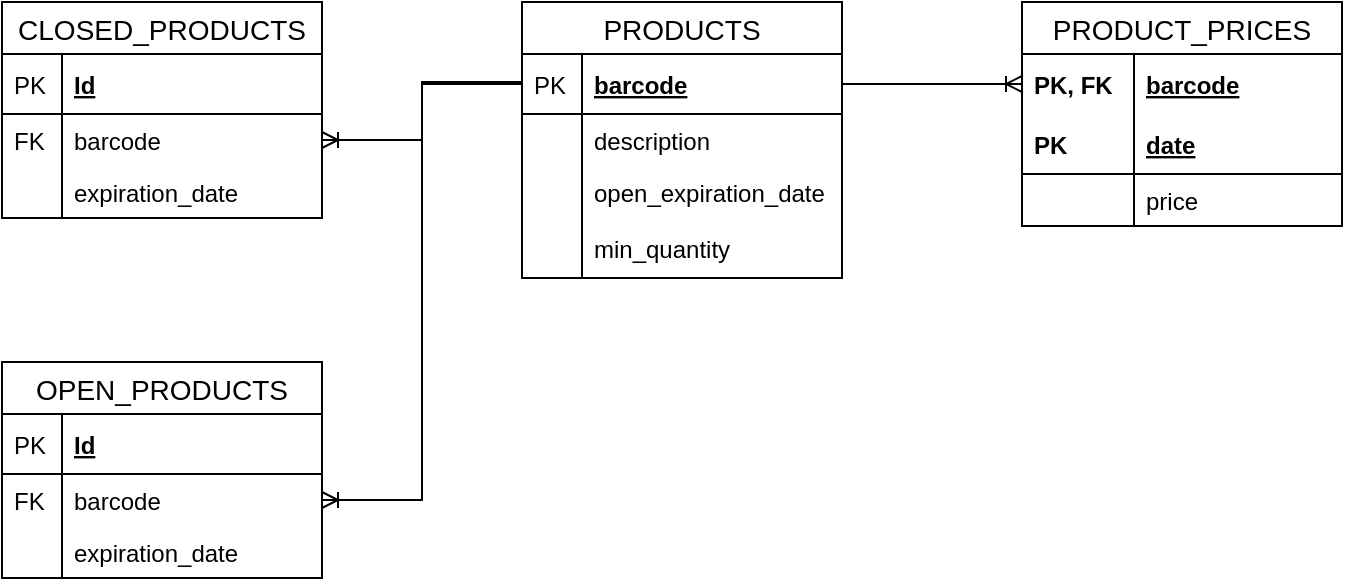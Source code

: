 <mxfile version="13.1.2" type="device"><diagram id="C5RBs43oDa-KdzZeNtuy" name="Page-1"><mxGraphModel dx="1038" dy="548" grid="1" gridSize="10" guides="1" tooltips="1" connect="1" arrows="1" fold="1" page="1" pageScale="1" pageWidth="827" pageHeight="1169" math="0" shadow="0"><root><mxCell id="WIyWlLk6GJQsqaUBKTNV-0"/><mxCell id="WIyWlLk6GJQsqaUBKTNV-1" parent="WIyWlLk6GJQsqaUBKTNV-0"/><mxCell id="tmbLtj-WrZefqTZaO_aH-40" value="CLOSED_PRODUCTS" style="swimlane;fontStyle=0;childLayout=stackLayout;horizontal=1;startSize=26;horizontalStack=0;resizeParent=1;resizeParentMax=0;resizeLast=0;collapsible=1;marginBottom=0;align=center;fontSize=14;" vertex="1" parent="WIyWlLk6GJQsqaUBKTNV-1"><mxGeometry x="90" y="120" width="160" height="108" as="geometry"><mxRectangle x="330" y="140" width="130" height="26" as="alternateBounds"/></mxGeometry></mxCell><mxCell id="tmbLtj-WrZefqTZaO_aH-41" value="Id" style="shape=partialRectangle;top=0;left=0;right=0;bottom=1;align=left;verticalAlign=middle;fillColor=none;spacingLeft=34;spacingRight=4;overflow=hidden;rotatable=0;points=[[0,0.5],[1,0.5]];portConstraint=eastwest;dropTarget=0;fontStyle=5;fontSize=12;" vertex="1" parent="tmbLtj-WrZefqTZaO_aH-40"><mxGeometry y="26" width="160" height="30" as="geometry"/></mxCell><mxCell id="tmbLtj-WrZefqTZaO_aH-42" value="PK" style="shape=partialRectangle;top=0;left=0;bottom=0;fillColor=none;align=left;verticalAlign=middle;spacingLeft=4;spacingRight=4;overflow=hidden;rotatable=0;points=[];portConstraint=eastwest;part=1;fontSize=12;" vertex="1" connectable="0" parent="tmbLtj-WrZefqTZaO_aH-41"><mxGeometry width="30" height="30" as="geometry"/></mxCell><mxCell id="tmbLtj-WrZefqTZaO_aH-43" value="barcode&#10;" style="shape=partialRectangle;top=0;left=0;right=0;bottom=0;align=left;verticalAlign=top;fillColor=none;spacingLeft=34;spacingRight=4;overflow=hidden;rotatable=0;points=[[0,0.5],[1,0.5]];portConstraint=eastwest;dropTarget=0;fontSize=12;" vertex="1" parent="tmbLtj-WrZefqTZaO_aH-40"><mxGeometry y="56" width="160" height="26" as="geometry"/></mxCell><mxCell id="tmbLtj-WrZefqTZaO_aH-44" value="FK" style="shape=partialRectangle;top=0;left=0;bottom=0;fillColor=none;align=left;verticalAlign=top;spacingLeft=4;spacingRight=4;overflow=hidden;rotatable=0;points=[];portConstraint=eastwest;part=1;fontSize=12;" vertex="1" connectable="0" parent="tmbLtj-WrZefqTZaO_aH-43"><mxGeometry width="30" height="26" as="geometry"/></mxCell><mxCell id="tmbLtj-WrZefqTZaO_aH-45" value="expiration_date" style="shape=partialRectangle;top=0;left=0;right=0;bottom=0;align=left;verticalAlign=top;fillColor=none;spacingLeft=34;spacingRight=4;overflow=hidden;rotatable=0;points=[[0,0.5],[1,0.5]];portConstraint=eastwest;dropTarget=0;fontSize=12;" vertex="1" parent="tmbLtj-WrZefqTZaO_aH-40"><mxGeometry y="82" width="160" height="26" as="geometry"/></mxCell><mxCell id="tmbLtj-WrZefqTZaO_aH-46" value="" style="shape=partialRectangle;top=0;left=0;bottom=0;fillColor=none;align=left;verticalAlign=top;spacingLeft=4;spacingRight=4;overflow=hidden;rotatable=0;points=[];portConstraint=eastwest;part=1;fontSize=12;" vertex="1" connectable="0" parent="tmbLtj-WrZefqTZaO_aH-45"><mxGeometry width="30" height="26" as="geometry"/></mxCell><mxCell id="tmbLtj-WrZefqTZaO_aH-11" value="PRODUCTS" style="swimlane;fontStyle=0;childLayout=stackLayout;horizontal=1;startSize=26;horizontalStack=0;resizeParent=1;resizeParentMax=0;resizeLast=0;collapsible=1;marginBottom=0;align=center;fontSize=14;" vertex="1" parent="WIyWlLk6GJQsqaUBKTNV-1"><mxGeometry x="350" y="120" width="160" height="138" as="geometry"><mxRectangle x="330" y="140" width="130" height="26" as="alternateBounds"/></mxGeometry></mxCell><mxCell id="tmbLtj-WrZefqTZaO_aH-12" value="barcode" style="shape=partialRectangle;top=0;left=0;right=0;bottom=1;align=left;verticalAlign=middle;fillColor=none;spacingLeft=34;spacingRight=4;overflow=hidden;rotatable=0;points=[[0,0.5],[1,0.5]];portConstraint=eastwest;dropTarget=0;fontStyle=5;fontSize=12;" vertex="1" parent="tmbLtj-WrZefqTZaO_aH-11"><mxGeometry y="26" width="160" height="30" as="geometry"/></mxCell><mxCell id="tmbLtj-WrZefqTZaO_aH-13" value="PK" style="shape=partialRectangle;top=0;left=0;bottom=0;fillColor=none;align=left;verticalAlign=middle;spacingLeft=4;spacingRight=4;overflow=hidden;rotatable=0;points=[];portConstraint=eastwest;part=1;fontSize=12;" vertex="1" connectable="0" parent="tmbLtj-WrZefqTZaO_aH-12"><mxGeometry width="30" height="30" as="geometry"/></mxCell><mxCell id="tmbLtj-WrZefqTZaO_aH-14" value="description" style="shape=partialRectangle;top=0;left=0;right=0;bottom=0;align=left;verticalAlign=top;fillColor=none;spacingLeft=34;spacingRight=4;overflow=hidden;rotatable=0;points=[[0,0.5],[1,0.5]];portConstraint=eastwest;dropTarget=0;fontSize=12;" vertex="1" parent="tmbLtj-WrZefqTZaO_aH-11"><mxGeometry y="56" width="160" height="26" as="geometry"/></mxCell><mxCell id="tmbLtj-WrZefqTZaO_aH-15" value="" style="shape=partialRectangle;top=0;left=0;bottom=0;fillColor=none;align=left;verticalAlign=top;spacingLeft=4;spacingRight=4;overflow=hidden;rotatable=0;points=[];portConstraint=eastwest;part=1;fontSize=12;" vertex="1" connectable="0" parent="tmbLtj-WrZefqTZaO_aH-14"><mxGeometry width="30" height="26" as="geometry"/></mxCell><mxCell id="tmbLtj-WrZefqTZaO_aH-18" value="open_expiration_date" style="shape=partialRectangle;top=0;left=0;right=0;bottom=0;align=left;verticalAlign=top;fillColor=none;spacingLeft=34;spacingRight=4;overflow=hidden;rotatable=0;points=[[0,0.5],[1,0.5]];portConstraint=eastwest;dropTarget=0;fontSize=12;" vertex="1" parent="tmbLtj-WrZefqTZaO_aH-11"><mxGeometry y="82" width="160" height="28" as="geometry"/></mxCell><mxCell id="tmbLtj-WrZefqTZaO_aH-19" value="" style="shape=partialRectangle;top=0;left=0;bottom=0;fillColor=none;align=left;verticalAlign=top;spacingLeft=4;spacingRight=4;overflow=hidden;rotatable=0;points=[];portConstraint=eastwest;part=1;fontSize=12;" vertex="1" connectable="0" parent="tmbLtj-WrZefqTZaO_aH-18"><mxGeometry width="30" height="28" as="geometry"/></mxCell><mxCell id="tmbLtj-WrZefqTZaO_aH-60" value="min_quantity" style="shape=partialRectangle;top=0;left=0;right=0;bottom=0;align=left;verticalAlign=top;fillColor=none;spacingLeft=34;spacingRight=4;overflow=hidden;rotatable=0;points=[[0,0.5],[1,0.5]];portConstraint=eastwest;dropTarget=0;fontSize=12;" vertex="1" parent="tmbLtj-WrZefqTZaO_aH-11"><mxGeometry y="110" width="160" height="28" as="geometry"/></mxCell><mxCell id="tmbLtj-WrZefqTZaO_aH-61" value="" style="shape=partialRectangle;top=0;left=0;bottom=0;fillColor=none;align=left;verticalAlign=top;spacingLeft=4;spacingRight=4;overflow=hidden;rotatable=0;points=[];portConstraint=eastwest;part=1;fontSize=12;" vertex="1" connectable="0" parent="tmbLtj-WrZefqTZaO_aH-60"><mxGeometry width="30" height="28" as="geometry"/></mxCell><mxCell id="tmbLtj-WrZefqTZaO_aH-49" value="" style="edgeStyle=orthogonalEdgeStyle;fontSize=12;html=1;endArrow=none;endFill=0;startArrow=ERoneToMany;startFill=0;entryX=0;entryY=0.5;entryDx=0;entryDy=0;exitX=1;exitY=0.5;exitDx=0;exitDy=0;rounded=0;jumpSize=1;" edge="1" parent="WIyWlLk6GJQsqaUBKTNV-1" source="tmbLtj-WrZefqTZaO_aH-43" target="tmbLtj-WrZefqTZaO_aH-12"><mxGeometry width="100" height="100" relative="1" as="geometry"><mxPoint x="360" y="340" as="sourcePoint"/><mxPoint x="290" y="190" as="targetPoint"/></mxGeometry></mxCell><mxCell id="tmbLtj-WrZefqTZaO_aH-50" value="" style="edgeStyle=orthogonalEdgeStyle;fontSize=12;html=1;endArrow=none;endFill=0;startArrow=ERoneToMany;startFill=0;exitX=1;exitY=0.5;exitDx=0;exitDy=0;rounded=0;jumpSize=1;" edge="1" parent="WIyWlLk6GJQsqaUBKTNV-1" source="tmbLtj-WrZefqTZaO_aH-32"><mxGeometry width="100" height="100" relative="1" as="geometry"><mxPoint x="260" y="199" as="sourcePoint"/><mxPoint x="350" y="160" as="targetPoint"/><Array as="points"><mxPoint x="300" y="369"/><mxPoint x="300" y="160"/></Array></mxGeometry></mxCell><mxCell id="tmbLtj-WrZefqTZaO_aH-22" value="PRODUCT_PRICES" style="swimlane;fontStyle=0;childLayout=stackLayout;horizontal=1;startSize=26;horizontalStack=0;resizeParent=1;resizeParentMax=0;resizeLast=0;collapsible=1;marginBottom=0;align=center;fontSize=14;" vertex="1" parent="WIyWlLk6GJQsqaUBKTNV-1"><mxGeometry x="600" y="120" width="160" height="112" as="geometry"/></mxCell><mxCell id="tmbLtj-WrZefqTZaO_aH-23" value="barcode" style="shape=partialRectangle;top=0;left=0;right=0;bottom=0;align=left;verticalAlign=middle;fillColor=none;spacingLeft=60;spacingRight=4;overflow=hidden;rotatable=0;points=[[0,0.5],[1,0.5]];portConstraint=eastwest;dropTarget=0;fontStyle=5;fontSize=12;" vertex="1" parent="tmbLtj-WrZefqTZaO_aH-22"><mxGeometry y="26" width="160" height="30" as="geometry"/></mxCell><mxCell id="tmbLtj-WrZefqTZaO_aH-24" value="PK, FK" style="shape=partialRectangle;fontStyle=1;top=0;left=0;bottom=0;fillColor=none;align=left;verticalAlign=middle;spacingLeft=4;spacingRight=4;overflow=hidden;rotatable=0;points=[];portConstraint=eastwest;part=1;fontSize=12;" vertex="1" connectable="0" parent="tmbLtj-WrZefqTZaO_aH-23"><mxGeometry width="56" height="30" as="geometry"/></mxCell><mxCell id="tmbLtj-WrZefqTZaO_aH-25" value="date" style="shape=partialRectangle;top=0;left=0;right=0;bottom=1;align=left;verticalAlign=middle;fillColor=none;spacingLeft=60;spacingRight=4;overflow=hidden;rotatable=0;points=[[0,0.5],[1,0.5]];portConstraint=eastwest;dropTarget=0;fontStyle=5;fontSize=12;" vertex="1" parent="tmbLtj-WrZefqTZaO_aH-22"><mxGeometry y="56" width="160" height="30" as="geometry"/></mxCell><mxCell id="tmbLtj-WrZefqTZaO_aH-26" value="PK" style="shape=partialRectangle;fontStyle=1;top=0;left=0;bottom=0;fillColor=none;align=left;verticalAlign=middle;spacingLeft=4;spacingRight=4;overflow=hidden;rotatable=0;points=[];portConstraint=eastwest;part=1;fontSize=12;" vertex="1" connectable="0" parent="tmbLtj-WrZefqTZaO_aH-25"><mxGeometry width="56" height="30" as="geometry"/></mxCell><mxCell id="tmbLtj-WrZefqTZaO_aH-27" value="price" style="shape=partialRectangle;top=0;left=0;right=0;bottom=0;align=left;verticalAlign=top;fillColor=none;spacingLeft=60;spacingRight=4;overflow=hidden;rotatable=0;points=[[0,0.5],[1,0.5]];portConstraint=eastwest;dropTarget=0;fontSize=12;" vertex="1" parent="tmbLtj-WrZefqTZaO_aH-22"><mxGeometry y="86" width="160" height="26" as="geometry"/></mxCell><mxCell id="tmbLtj-WrZefqTZaO_aH-28" value="" style="shape=partialRectangle;top=0;left=0;bottom=0;fillColor=none;align=left;verticalAlign=top;spacingLeft=4;spacingRight=4;overflow=hidden;rotatable=0;points=[];portConstraint=eastwest;part=1;fontSize=12;" vertex="1" connectable="0" parent="tmbLtj-WrZefqTZaO_aH-27"><mxGeometry width="56" height="26" as="geometry"/></mxCell><mxCell id="tmbLtj-WrZefqTZaO_aH-51" value="" style="edgeStyle=orthogonalEdgeStyle;fontSize=12;html=1;endArrow=ERoneToMany;endFill=0;startArrow=none;startFill=0;exitX=1;exitY=0.5;exitDx=0;exitDy=0;rounded=0;jumpSize=1;entryX=0;entryY=0.5;entryDx=0;entryDy=0;" edge="1" parent="WIyWlLk6GJQsqaUBKTNV-1" source="tmbLtj-WrZefqTZaO_aH-12" target="tmbLtj-WrZefqTZaO_aH-23"><mxGeometry width="100" height="100" relative="1" as="geometry"><mxPoint x="250" y="379" as="sourcePoint"/><mxPoint x="360" y="170" as="targetPoint"/><Array as="points"><mxPoint x="530" y="161"/><mxPoint x="530" y="161"/></Array></mxGeometry></mxCell><mxCell id="tmbLtj-WrZefqTZaO_aH-29" value="OPEN_PRODUCTS" style="swimlane;fontStyle=0;childLayout=stackLayout;horizontal=1;startSize=26;horizontalStack=0;resizeParent=1;resizeParentMax=0;resizeLast=0;collapsible=1;marginBottom=0;align=center;fontSize=14;" vertex="1" parent="WIyWlLk6GJQsqaUBKTNV-1"><mxGeometry x="90" y="300" width="160" height="108" as="geometry"><mxRectangle x="330" y="140" width="130" height="26" as="alternateBounds"/></mxGeometry></mxCell><mxCell id="tmbLtj-WrZefqTZaO_aH-30" value="Id" style="shape=partialRectangle;top=0;left=0;right=0;bottom=1;align=left;verticalAlign=middle;fillColor=none;spacingLeft=34;spacingRight=4;overflow=hidden;rotatable=0;points=[[0,0.5],[1,0.5]];portConstraint=eastwest;dropTarget=0;fontStyle=5;fontSize=12;" vertex="1" parent="tmbLtj-WrZefqTZaO_aH-29"><mxGeometry y="26" width="160" height="30" as="geometry"/></mxCell><mxCell id="tmbLtj-WrZefqTZaO_aH-31" value="PK" style="shape=partialRectangle;top=0;left=0;bottom=0;fillColor=none;align=left;verticalAlign=middle;spacingLeft=4;spacingRight=4;overflow=hidden;rotatable=0;points=[];portConstraint=eastwest;part=1;fontSize=12;" vertex="1" connectable="0" parent="tmbLtj-WrZefqTZaO_aH-30"><mxGeometry width="30" height="30" as="geometry"/></mxCell><mxCell id="tmbLtj-WrZefqTZaO_aH-32" value="barcode&#10;" style="shape=partialRectangle;top=0;left=0;right=0;bottom=0;align=left;verticalAlign=top;fillColor=none;spacingLeft=34;spacingRight=4;overflow=hidden;rotatable=0;points=[[0,0.5],[1,0.5]];portConstraint=eastwest;dropTarget=0;fontSize=12;" vertex="1" parent="tmbLtj-WrZefqTZaO_aH-29"><mxGeometry y="56" width="160" height="26" as="geometry"/></mxCell><mxCell id="tmbLtj-WrZefqTZaO_aH-33" value="FK" style="shape=partialRectangle;top=0;left=0;bottom=0;fillColor=none;align=left;verticalAlign=top;spacingLeft=4;spacingRight=4;overflow=hidden;rotatable=0;points=[];portConstraint=eastwest;part=1;fontSize=12;" vertex="1" connectable="0" parent="tmbLtj-WrZefqTZaO_aH-32"><mxGeometry width="30" height="26" as="geometry"/></mxCell><mxCell id="tmbLtj-WrZefqTZaO_aH-34" value="expiration_date" style="shape=partialRectangle;top=0;left=0;right=0;bottom=0;align=left;verticalAlign=top;fillColor=none;spacingLeft=34;spacingRight=4;overflow=hidden;rotatable=0;points=[[0,0.5],[1,0.5]];portConstraint=eastwest;dropTarget=0;fontSize=12;" vertex="1" parent="tmbLtj-WrZefqTZaO_aH-29"><mxGeometry y="82" width="160" height="26" as="geometry"/></mxCell><mxCell id="tmbLtj-WrZefqTZaO_aH-35" value="" style="shape=partialRectangle;top=0;left=0;bottom=0;fillColor=none;align=left;verticalAlign=top;spacingLeft=4;spacingRight=4;overflow=hidden;rotatable=0;points=[];portConstraint=eastwest;part=1;fontSize=12;" vertex="1" connectable="0" parent="tmbLtj-WrZefqTZaO_aH-34"><mxGeometry width="30" height="26" as="geometry"/></mxCell></root></mxGraphModel></diagram></mxfile>